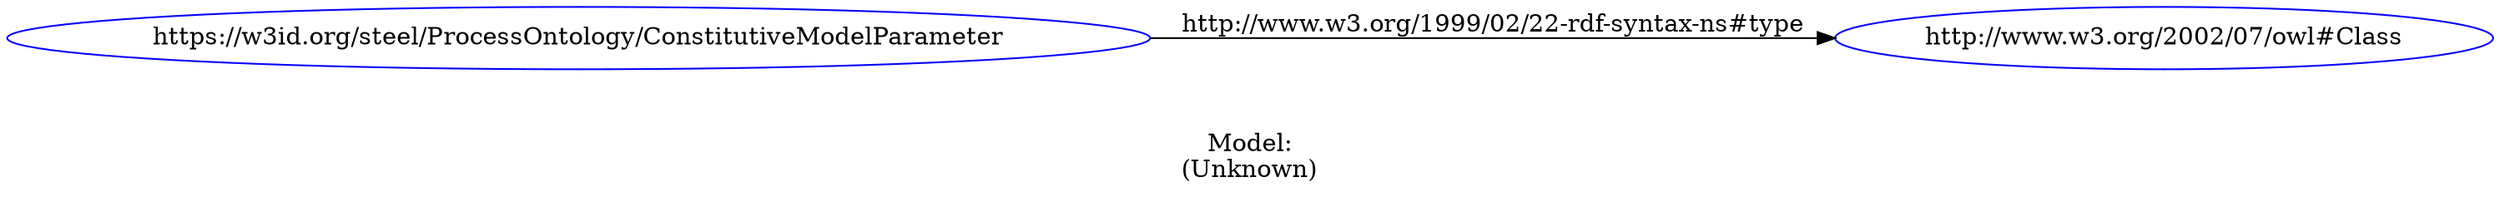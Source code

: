 digraph {
	rankdir = LR;
	charset="utf-8";

	"Rhttps://w3id.org/steel/ProcessOntology/ConstitutiveModelParameter" -> "Rhttp://www.w3.org/2002/07/owl#Class" [ label="http://www.w3.org/1999/02/22-rdf-syntax-ns#type" ];

	// Resources
	"Rhttps://w3id.org/steel/ProcessOntology/ConstitutiveModelParameter" [ label="https://w3id.org/steel/ProcessOntology/ConstitutiveModelParameter", shape = ellipse, color = blue ];
	"Rhttp://www.w3.org/2002/07/owl#Class" [ label="http://www.w3.org/2002/07/owl#Class", shape = ellipse, color = blue ];

	// Anonymous nodes

	// Literals

	label="\n\nModel:\n(Unknown)";
}
